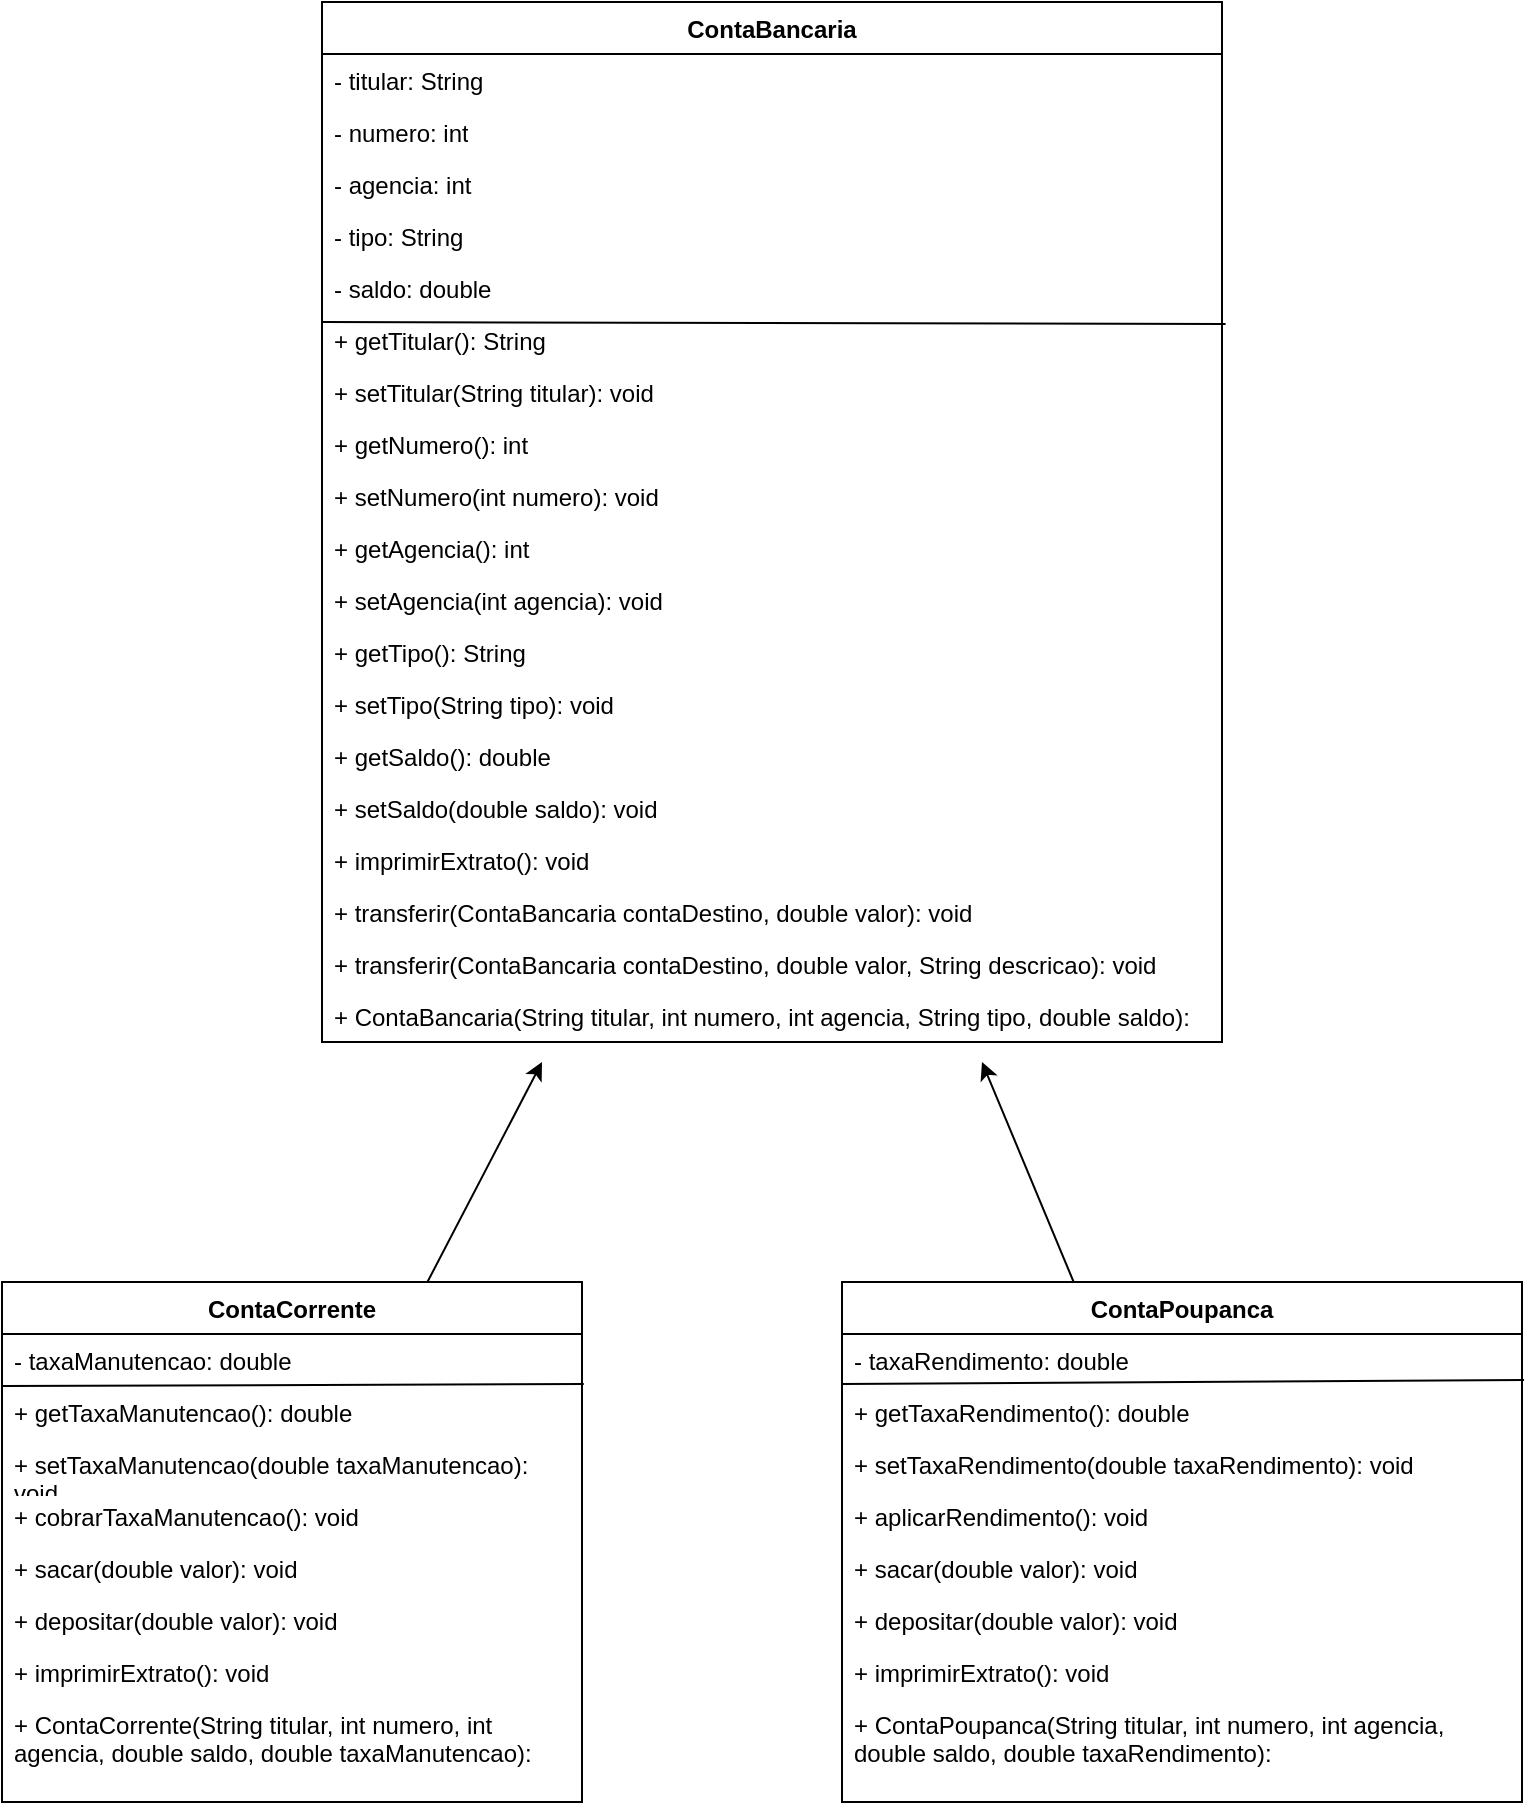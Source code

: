 <mxfile>
    <diagram id="Y3QlTvzTISmH2G7zQCpr" name="Page-1">
        <mxGraphModel dx="1151" dy="779" grid="1" gridSize="10" guides="1" tooltips="1" connect="1" arrows="1" fold="1" page="1" pageScale="1" pageWidth="850" pageHeight="1100" math="0" shadow="0">
            <root>
                <mxCell id="0"/>
                <mxCell id="1" parent="0"/>
                <mxCell id="40" style="edgeStyle=none;html=1;" edge="1" parent="1" source="2">
                    <mxGeometry relative="1" as="geometry">
                        <mxPoint x="310" y="570" as="targetPoint"/>
                    </mxGeometry>
                </mxCell>
                <mxCell id="2" value="ContaCorrente" style="swimlane;fontStyle=1;align=center;verticalAlign=top;childLayout=stackLayout;horizontal=1;startSize=26;horizontalStack=0;resizeParent=1;resizeParentMax=0;resizeLast=0;collapsible=1;marginBottom=0;whiteSpace=wrap;html=1;" vertex="1" parent="1">
                    <mxGeometry x="40" y="680" width="290" height="260" as="geometry">
                        <mxRectangle x="230" y="680" width="120" height="30" as="alternateBounds"/>
                    </mxGeometry>
                </mxCell>
                <mxCell id="3" value="- taxaManutencao: double" style="text;strokeColor=none;fillColor=none;align=left;verticalAlign=top;spacingLeft=4;spacingRight=4;overflow=hidden;rotatable=0;points=[[0,0.5],[1,0.5]];portConstraint=eastwest;whiteSpace=wrap;html=1;" vertex="1" parent="2">
                    <mxGeometry y="26" width="290" height="26" as="geometry"/>
                </mxCell>
                <mxCell id="46" value="" style="endArrow=none;html=1;entryX=1.003;entryY=-0.038;entryDx=0;entryDy=0;entryPerimeter=0;" edge="1" parent="2" target="4">
                    <mxGeometry width="50" height="50" relative="1" as="geometry">
                        <mxPoint y="52" as="sourcePoint"/>
                        <mxPoint x="70" y="52" as="targetPoint"/>
                    </mxGeometry>
                </mxCell>
                <mxCell id="4" value="+ getTaxaManutencao(): double" style="text;strokeColor=none;fillColor=none;align=left;verticalAlign=top;spacingLeft=4;spacingRight=4;overflow=hidden;rotatable=0;points=[[0,0.5],[1,0.5]];portConstraint=eastwest;whiteSpace=wrap;html=1;" vertex="1" parent="2">
                    <mxGeometry y="52" width="290" height="26" as="geometry"/>
                </mxCell>
                <mxCell id="5" value="+ setTaxaManutencao(double taxaManutencao): void" style="text;strokeColor=none;fillColor=none;align=left;verticalAlign=top;spacingLeft=4;spacingRight=4;overflow=hidden;rotatable=0;points=[[0,0.5],[1,0.5]];portConstraint=eastwest;whiteSpace=wrap;html=1;" vertex="1" parent="2">
                    <mxGeometry y="78" width="290" height="26" as="geometry"/>
                </mxCell>
                <mxCell id="6" value="+ cobrarTaxaManutencao(): void" style="text;strokeColor=none;fillColor=none;align=left;verticalAlign=top;spacingLeft=4;spacingRight=4;overflow=hidden;rotatable=0;points=[[0,0.5],[1,0.5]];portConstraint=eastwest;whiteSpace=wrap;html=1;" vertex="1" parent="2">
                    <mxGeometry y="104" width="290" height="26" as="geometry"/>
                </mxCell>
                <mxCell id="7" value="+ sacar(double valor): void" style="text;strokeColor=none;fillColor=none;align=left;verticalAlign=top;spacingLeft=4;spacingRight=4;overflow=hidden;rotatable=0;points=[[0,0.5],[1,0.5]];portConstraint=eastwest;whiteSpace=wrap;html=1;" vertex="1" parent="2">
                    <mxGeometry y="130" width="290" height="26" as="geometry"/>
                </mxCell>
                <mxCell id="8" value="+ depositar(double valor): void" style="text;strokeColor=none;fillColor=none;align=left;verticalAlign=top;spacingLeft=4;spacingRight=4;overflow=hidden;rotatable=0;points=[[0,0.5],[1,0.5]];portConstraint=eastwest;whiteSpace=wrap;html=1;" vertex="1" parent="2">
                    <mxGeometry y="156" width="290" height="26" as="geometry"/>
                </mxCell>
                <mxCell id="9" value="+ imprimirExtrato(): void" style="text;strokeColor=none;fillColor=none;align=left;verticalAlign=top;spacingLeft=4;spacingRight=4;overflow=hidden;rotatable=0;points=[[0,0.5],[1,0.5]];portConstraint=eastwest;whiteSpace=wrap;html=1;" vertex="1" parent="2">
                    <mxGeometry y="182" width="290" height="26" as="geometry"/>
                </mxCell>
                <mxCell id="10" value="+ ContaCorrente(String titular, int numero, int agencia, double saldo, double taxaManutencao): " style="text;strokeColor=none;fillColor=none;align=left;verticalAlign=top;spacingLeft=4;spacingRight=4;overflow=hidden;rotatable=0;points=[[0,0.5],[1,0.5]];portConstraint=eastwest;whiteSpace=wrap;html=1;" vertex="1" parent="2">
                    <mxGeometry y="208" width="290" height="52" as="geometry"/>
                </mxCell>
                <mxCell id="42" style="edgeStyle=none;html=1;" edge="1" parent="1" source="11">
                    <mxGeometry relative="1" as="geometry">
                        <mxPoint x="530" y="570" as="targetPoint"/>
                    </mxGeometry>
                </mxCell>
                <mxCell id="11" value="ContaPoupanca" style="swimlane;fontStyle=1;align=center;verticalAlign=top;childLayout=stackLayout;horizontal=1;startSize=26;horizontalStack=0;resizeParent=1;resizeParentMax=0;resizeLast=0;collapsible=1;marginBottom=0;whiteSpace=wrap;html=1;" vertex="1" parent="1">
                    <mxGeometry x="460" y="680" width="340" height="260" as="geometry">
                        <mxRectangle x="470" y="680" width="130" height="30" as="alternateBounds"/>
                    </mxGeometry>
                </mxCell>
                <mxCell id="12" value="- taxaRendimento: double" style="text;strokeColor=none;fillColor=none;align=left;verticalAlign=top;spacingLeft=4;spacingRight=4;overflow=hidden;rotatable=0;points=[[0,0.5],[1,0.5]];portConstraint=eastwest;whiteSpace=wrap;html=1;" vertex="1" parent="11">
                    <mxGeometry y="26" width="340" height="26" as="geometry"/>
                </mxCell>
                <mxCell id="47" value="" style="endArrow=none;html=1;entryX=1.003;entryY=-0.115;entryDx=0;entryDy=0;entryPerimeter=0;" edge="1" parent="11" target="13">
                    <mxGeometry width="50" height="50" relative="1" as="geometry">
                        <mxPoint y="51" as="sourcePoint"/>
                        <mxPoint x="80" y="51" as="targetPoint"/>
                    </mxGeometry>
                </mxCell>
                <mxCell id="13" value="+ getTaxaRendimento(): double" style="text;strokeColor=none;fillColor=none;align=left;verticalAlign=top;spacingLeft=4;spacingRight=4;overflow=hidden;rotatable=0;points=[[0,0.5],[1,0.5]];portConstraint=eastwest;whiteSpace=wrap;html=1;" vertex="1" parent="11">
                    <mxGeometry y="52" width="340" height="26" as="geometry"/>
                </mxCell>
                <mxCell id="14" value="+ setTaxaRendimento(double taxaRendimento): void" style="text;strokeColor=none;fillColor=none;align=left;verticalAlign=top;spacingLeft=4;spacingRight=4;overflow=hidden;rotatable=0;points=[[0,0.5],[1,0.5]];portConstraint=eastwest;whiteSpace=wrap;html=1;" vertex="1" parent="11">
                    <mxGeometry y="78" width="340" height="26" as="geometry"/>
                </mxCell>
                <mxCell id="15" value="+ aplicarRendimento(): void" style="text;strokeColor=none;fillColor=none;align=left;verticalAlign=top;spacingLeft=4;spacingRight=4;overflow=hidden;rotatable=0;points=[[0,0.5],[1,0.5]];portConstraint=eastwest;whiteSpace=wrap;html=1;" vertex="1" parent="11">
                    <mxGeometry y="104" width="340" height="26" as="geometry"/>
                </mxCell>
                <mxCell id="16" value="+ sacar(double valor): void" style="text;strokeColor=none;fillColor=none;align=left;verticalAlign=top;spacingLeft=4;spacingRight=4;overflow=hidden;rotatable=0;points=[[0,0.5],[1,0.5]];portConstraint=eastwest;whiteSpace=wrap;html=1;" vertex="1" parent="11">
                    <mxGeometry y="130" width="340" height="26" as="geometry"/>
                </mxCell>
                <mxCell id="17" value="+ depositar(double valor): void" style="text;strokeColor=none;fillColor=none;align=left;verticalAlign=top;spacingLeft=4;spacingRight=4;overflow=hidden;rotatable=0;points=[[0,0.5],[1,0.5]];portConstraint=eastwest;whiteSpace=wrap;html=1;" vertex="1" parent="11">
                    <mxGeometry y="156" width="340" height="26" as="geometry"/>
                </mxCell>
                <mxCell id="18" value="+ imprimirExtrato(): void" style="text;strokeColor=none;fillColor=none;align=left;verticalAlign=top;spacingLeft=4;spacingRight=4;overflow=hidden;rotatable=0;points=[[0,0.5],[1,0.5]];portConstraint=eastwest;whiteSpace=wrap;html=1;" vertex="1" parent="11">
                    <mxGeometry y="182" width="340" height="26" as="geometry"/>
                </mxCell>
                <mxCell id="19" value="+ ContaPoupanca(String titular, int numero, int agencia, double saldo, double taxaRendimento): " style="text;strokeColor=none;fillColor=none;align=left;verticalAlign=top;spacingLeft=4;spacingRight=4;overflow=hidden;rotatable=0;points=[[0,0.5],[1,0.5]];portConstraint=eastwest;whiteSpace=wrap;html=1;" vertex="1" parent="11">
                    <mxGeometry y="208" width="340" height="52" as="geometry"/>
                </mxCell>
                <mxCell id="20" value="ContaBancaria" style="swimlane;fontStyle=1;align=center;verticalAlign=top;childLayout=stackLayout;horizontal=1;startSize=26;horizontalStack=0;resizeParent=1;resizeParentMax=0;resizeLast=0;collapsible=1;marginBottom=0;whiteSpace=wrap;html=1;" vertex="1" parent="1">
                    <mxGeometry x="200" y="40" width="450" height="520" as="geometry"/>
                </mxCell>
                <mxCell id="21" value="- titular: String" style="text;strokeColor=none;fillColor=none;align=left;verticalAlign=top;spacingLeft=4;spacingRight=4;overflow=hidden;rotatable=0;points=[[0,0.5],[1,0.5]];portConstraint=eastwest;whiteSpace=wrap;html=1;" vertex="1" parent="20">
                    <mxGeometry y="26" width="450" height="26" as="geometry"/>
                </mxCell>
                <mxCell id="22" value="- numero: int" style="text;strokeColor=none;fillColor=none;align=left;verticalAlign=top;spacingLeft=4;spacingRight=4;overflow=hidden;rotatable=0;points=[[0,0.5],[1,0.5]];portConstraint=eastwest;whiteSpace=wrap;html=1;" vertex="1" parent="20">
                    <mxGeometry y="52" width="450" height="26" as="geometry"/>
                </mxCell>
                <mxCell id="23" value="- agencia: int" style="text;strokeColor=none;fillColor=none;align=left;verticalAlign=top;spacingLeft=4;spacingRight=4;overflow=hidden;rotatable=0;points=[[0,0.5],[1,0.5]];portConstraint=eastwest;whiteSpace=wrap;html=1;" vertex="1" parent="20">
                    <mxGeometry y="78" width="450" height="26" as="geometry"/>
                </mxCell>
                <mxCell id="24" value="- tipo: String" style="text;strokeColor=none;fillColor=none;align=left;verticalAlign=top;spacingLeft=4;spacingRight=4;overflow=hidden;rotatable=0;points=[[0,0.5],[1,0.5]];portConstraint=eastwest;whiteSpace=wrap;html=1;" vertex="1" parent="20">
                    <mxGeometry y="104" width="450" height="26" as="geometry"/>
                </mxCell>
                <mxCell id="25" value="- saldo: double" style="text;strokeColor=none;fillColor=none;align=left;verticalAlign=top;spacingLeft=4;spacingRight=4;overflow=hidden;rotatable=0;points=[[0,0.5],[1,0.5]];portConstraint=eastwest;whiteSpace=wrap;html=1;" vertex="1" parent="20">
                    <mxGeometry y="130" width="450" height="26" as="geometry"/>
                </mxCell>
                <mxCell id="45" value="" style="endArrow=none;html=1;entryX=1.004;entryY=0.192;entryDx=0;entryDy=0;entryPerimeter=0;" edge="1" parent="20" target="26">
                    <mxGeometry width="50" height="50" relative="1" as="geometry">
                        <mxPoint y="160" as="sourcePoint"/>
                        <mxPoint x="80" y="160" as="targetPoint"/>
                    </mxGeometry>
                </mxCell>
                <mxCell id="26" value="+ getTitular(): String" style="text;strokeColor=none;fillColor=none;align=left;verticalAlign=top;spacingLeft=4;spacingRight=4;overflow=hidden;rotatable=0;points=[[0,0.5],[1,0.5]];portConstraint=eastwest;whiteSpace=wrap;html=1;" vertex="1" parent="20">
                    <mxGeometry y="156" width="450" height="26" as="geometry"/>
                </mxCell>
                <mxCell id="27" value="+ setTitular(String titular): void" style="text;strokeColor=none;fillColor=none;align=left;verticalAlign=top;spacingLeft=4;spacingRight=4;overflow=hidden;rotatable=0;points=[[0,0.5],[1,0.5]];portConstraint=eastwest;whiteSpace=wrap;html=1;shadow=1;" vertex="1" parent="20">
                    <mxGeometry y="182" width="450" height="26" as="geometry"/>
                </mxCell>
                <mxCell id="28" value="+ getNumero(): int" style="text;strokeColor=none;fillColor=none;align=left;verticalAlign=top;spacingLeft=4;spacingRight=4;overflow=hidden;rotatable=0;points=[[0,0.5],[1,0.5]];portConstraint=eastwest;whiteSpace=wrap;html=1;" vertex="1" parent="20">
                    <mxGeometry y="208" width="450" height="26" as="geometry"/>
                </mxCell>
                <mxCell id="29" value="+ setNumero(int numero): void" style="text;strokeColor=none;fillColor=none;align=left;verticalAlign=top;spacingLeft=4;spacingRight=4;overflow=hidden;rotatable=0;points=[[0,0.5],[1,0.5]];portConstraint=eastwest;whiteSpace=wrap;html=1;" vertex="1" parent="20">
                    <mxGeometry y="234" width="450" height="26" as="geometry"/>
                </mxCell>
                <mxCell id="30" value="+ getAgencia(): int" style="text;strokeColor=none;fillColor=none;align=left;verticalAlign=top;spacingLeft=4;spacingRight=4;overflow=hidden;rotatable=0;points=[[0,0.5],[1,0.5]];portConstraint=eastwest;whiteSpace=wrap;html=1;" vertex="1" parent="20">
                    <mxGeometry y="260" width="450" height="26" as="geometry"/>
                </mxCell>
                <mxCell id="31" value="+ setAgencia(int agencia): void" style="text;strokeColor=none;fillColor=none;align=left;verticalAlign=top;spacingLeft=4;spacingRight=4;overflow=hidden;rotatable=0;points=[[0,0.5],[1,0.5]];portConstraint=eastwest;whiteSpace=wrap;html=1;" vertex="1" parent="20">
                    <mxGeometry y="286" width="450" height="26" as="geometry"/>
                </mxCell>
                <mxCell id="32" value="+ getTipo(): String" style="text;strokeColor=none;fillColor=none;align=left;verticalAlign=top;spacingLeft=4;spacingRight=4;overflow=hidden;rotatable=0;points=[[0,0.5],[1,0.5]];portConstraint=eastwest;whiteSpace=wrap;html=1;" vertex="1" parent="20">
                    <mxGeometry y="312" width="450" height="26" as="geometry"/>
                </mxCell>
                <mxCell id="33" value="+ setTipo(String tipo): void" style="text;strokeColor=none;fillColor=none;align=left;verticalAlign=top;spacingLeft=4;spacingRight=4;overflow=hidden;rotatable=0;points=[[0,0.5],[1,0.5]];portConstraint=eastwest;whiteSpace=wrap;html=1;" vertex="1" parent="20">
                    <mxGeometry y="338" width="450" height="26" as="geometry"/>
                </mxCell>
                <mxCell id="34" value="+ getSaldo(): double" style="text;strokeColor=none;fillColor=none;align=left;verticalAlign=top;spacingLeft=4;spacingRight=4;overflow=hidden;rotatable=0;points=[[0,0.5],[1,0.5]];portConstraint=eastwest;whiteSpace=wrap;html=1;" vertex="1" parent="20">
                    <mxGeometry y="364" width="450" height="26" as="geometry"/>
                </mxCell>
                <mxCell id="35" value="+ setSaldo(double saldo): void" style="text;strokeColor=none;fillColor=none;align=left;verticalAlign=top;spacingLeft=4;spacingRight=4;overflow=hidden;rotatable=0;points=[[0,0.5],[1,0.5]];portConstraint=eastwest;whiteSpace=wrap;html=1;" vertex="1" parent="20">
                    <mxGeometry y="390" width="450" height="26" as="geometry"/>
                </mxCell>
                <mxCell id="36" value="+ imprimirExtrato(): void" style="text;strokeColor=none;fillColor=none;align=left;verticalAlign=top;spacingLeft=4;spacingRight=4;overflow=hidden;rotatable=0;points=[[0,0.5],[1,0.5]];portConstraint=eastwest;whiteSpace=wrap;html=1;" vertex="1" parent="20">
                    <mxGeometry y="416" width="450" height="26" as="geometry"/>
                </mxCell>
                <mxCell id="37" value="+ transferir(ContaBancaria contaDestino, double valor): void" style="text;strokeColor=none;fillColor=none;align=left;verticalAlign=top;spacingLeft=4;spacingRight=4;overflow=hidden;rotatable=0;points=[[0,0.5],[1,0.5]];portConstraint=eastwest;whiteSpace=wrap;html=1;" vertex="1" parent="20">
                    <mxGeometry y="442" width="450" height="26" as="geometry"/>
                </mxCell>
                <mxCell id="38" value="+ transferir(ContaBancaria contaDestino, double valor, String descricao): void" style="text;strokeColor=none;fillColor=none;align=left;verticalAlign=top;spacingLeft=4;spacingRight=4;overflow=hidden;rotatable=0;points=[[0,0.5],[1,0.5]];portConstraint=eastwest;whiteSpace=wrap;html=1;" vertex="1" parent="20">
                    <mxGeometry y="468" width="450" height="26" as="geometry"/>
                </mxCell>
                <mxCell id="39" value="+ ContaBancaria(String titular, int numero, int agencia, String tipo, double saldo): " style="text;strokeColor=none;fillColor=none;align=left;verticalAlign=top;spacingLeft=4;spacingRight=4;overflow=hidden;rotatable=0;points=[[0,0.5],[1,0.5]];portConstraint=eastwest;whiteSpace=wrap;html=1;" vertex="1" parent="20">
                    <mxGeometry y="494" width="450" height="26" as="geometry"/>
                </mxCell>
            </root>
        </mxGraphModel>
    </diagram>
</mxfile>